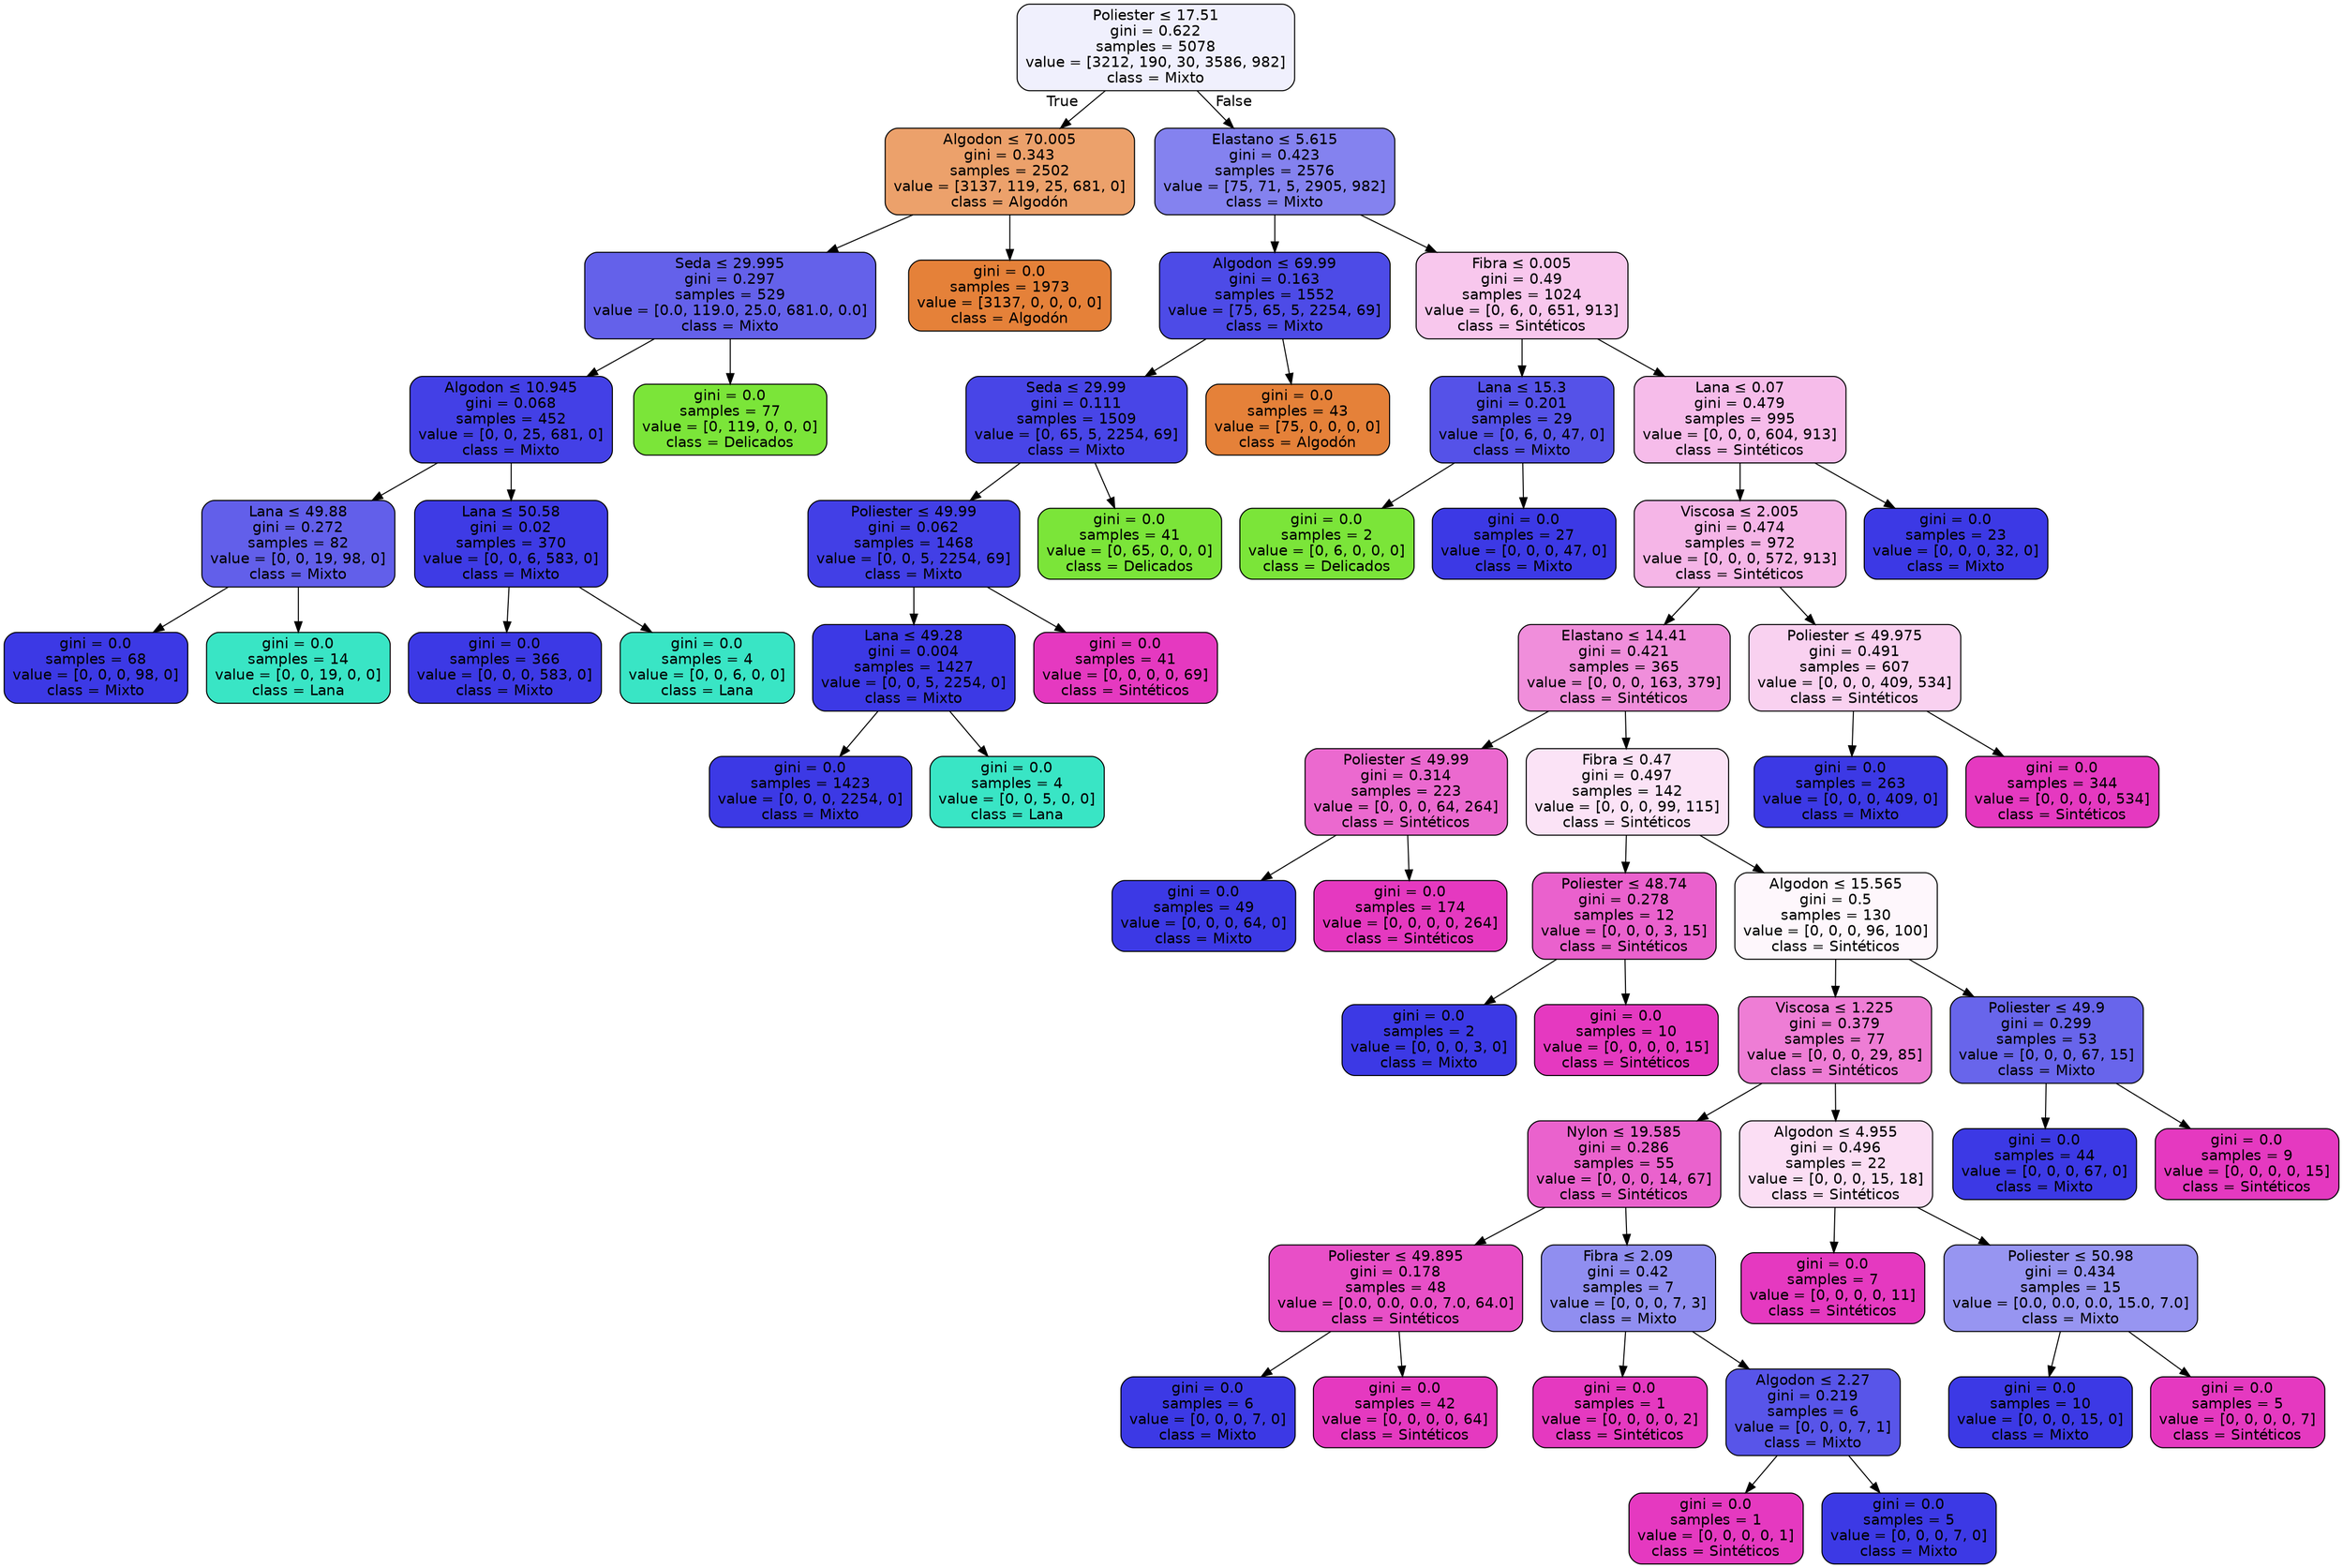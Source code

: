 digraph Tree {
node [shape=box, style="filled, rounded", color="black", fontname="helvetica"] ;
edge [fontname="helvetica"] ;
0 [label=<Poliester &le; 17.51<br/>gini = 0.622<br/>samples = 5078<br/>value = [3212, 190, 30, 3586, 982]<br/>class = Mixto>, fillcolor="#f0f0fd"] ;
1 [label=<Algodon &le; 70.005<br/>gini = 0.343<br/>samples = 2502<br/>value = [3137, 119, 25, 681, 0]<br/>class = Algodón>, fillcolor="#eca16b"] ;
0 -> 1 [labeldistance=2.5, labelangle=45, headlabel="True"] ;
2 [label=<Seda &le; 29.995<br/>gini = 0.297<br/>samples = 529<br/>value = [0.0, 119.0, 25.0, 681.0, 0.0]<br/>class = Mixto>, fillcolor="#6461ea"] ;
1 -> 2 ;
3 [label=<Algodon &le; 10.945<br/>gini = 0.068<br/>samples = 452<br/>value = [0, 0, 25, 681, 0]<br/>class = Mixto>, fillcolor="#4340e6"] ;
2 -> 3 ;
4 [label=<Lana &le; 49.88<br/>gini = 0.272<br/>samples = 82<br/>value = [0, 0, 19, 98, 0]<br/>class = Mixto>, fillcolor="#625fea"] ;
3 -> 4 ;
5 [label=<gini = 0.0<br/>samples = 68<br/>value = [0, 0, 0, 98, 0]<br/>class = Mixto>, fillcolor="#3c39e5"] ;
4 -> 5 ;
6 [label=<gini = 0.0<br/>samples = 14<br/>value = [0, 0, 19, 0, 0]<br/>class = Lana>, fillcolor="#39e5c5"] ;
4 -> 6 ;
7 [label=<Lana &le; 50.58<br/>gini = 0.02<br/>samples = 370<br/>value = [0, 0, 6, 583, 0]<br/>class = Mixto>, fillcolor="#3e3be5"] ;
3 -> 7 ;
8 [label=<gini = 0.0<br/>samples = 366<br/>value = [0, 0, 0, 583, 0]<br/>class = Mixto>, fillcolor="#3c39e5"] ;
7 -> 8 ;
9 [label=<gini = 0.0<br/>samples = 4<br/>value = [0, 0, 6, 0, 0]<br/>class = Lana>, fillcolor="#39e5c5"] ;
7 -> 9 ;
10 [label=<gini = 0.0<br/>samples = 77<br/>value = [0, 119, 0, 0, 0]<br/>class = Delicados>, fillcolor="#7be539"] ;
2 -> 10 ;
11 [label=<gini = 0.0<br/>samples = 1973<br/>value = [3137, 0, 0, 0, 0]<br/>class = Algodón>, fillcolor="#e58139"] ;
1 -> 11 ;
12 [label=<Elastano &le; 5.615<br/>gini = 0.423<br/>samples = 2576<br/>value = [75, 71, 5, 2905, 982]<br/>class = Mixto>, fillcolor="#8482ef"] ;
0 -> 12 [labeldistance=2.5, labelangle=-45, headlabel="False"] ;
13 [label=<Algodon &le; 69.99<br/>gini = 0.163<br/>samples = 1552<br/>value = [75, 65, 5, 2254, 69]<br/>class = Mixto>, fillcolor="#4d4be7"] ;
12 -> 13 ;
14 [label=<Seda &le; 29.99<br/>gini = 0.111<br/>samples = 1509<br/>value = [0, 65, 5, 2254, 69]<br/>class = Mixto>, fillcolor="#4845e7"] ;
13 -> 14 ;
15 [label=<Poliester &le; 49.99<br/>gini = 0.062<br/>samples = 1468<br/>value = [0, 0, 5, 2254, 69]<br/>class = Mixto>, fillcolor="#423fe6"] ;
14 -> 15 ;
16 [label=<Lana &le; 49.28<br/>gini = 0.004<br/>samples = 1427<br/>value = [0, 0, 5, 2254, 0]<br/>class = Mixto>, fillcolor="#3c39e5"] ;
15 -> 16 ;
17 [label=<gini = 0.0<br/>samples = 1423<br/>value = [0, 0, 0, 2254, 0]<br/>class = Mixto>, fillcolor="#3c39e5"] ;
16 -> 17 ;
18 [label=<gini = 0.0<br/>samples = 4<br/>value = [0, 0, 5, 0, 0]<br/>class = Lana>, fillcolor="#39e5c5"] ;
16 -> 18 ;
19 [label=<gini = 0.0<br/>samples = 41<br/>value = [0, 0, 0, 0, 69]<br/>class = Sintéticos>, fillcolor="#e539c0"] ;
15 -> 19 ;
20 [label=<gini = 0.0<br/>samples = 41<br/>value = [0, 65, 0, 0, 0]<br/>class = Delicados>, fillcolor="#7be539"] ;
14 -> 20 ;
21 [label=<gini = 0.0<br/>samples = 43<br/>value = [75, 0, 0, 0, 0]<br/>class = Algodón>, fillcolor="#e58139"] ;
13 -> 21 ;
22 [label=<Fibra &le; 0.005<br/>gini = 0.49<br/>samples = 1024<br/>value = [0, 6, 0, 651, 913]<br/>class = Sintéticos>, fillcolor="#f8c7ed"] ;
12 -> 22 ;
23 [label=<Lana &le; 15.3<br/>gini = 0.201<br/>samples = 29<br/>value = [0, 6, 0, 47, 0]<br/>class = Mixto>, fillcolor="#5552e8"] ;
22 -> 23 ;
24 [label=<gini = 0.0<br/>samples = 2<br/>value = [0, 6, 0, 0, 0]<br/>class = Delicados>, fillcolor="#7be539"] ;
23 -> 24 ;
25 [label=<gini = 0.0<br/>samples = 27<br/>value = [0, 0, 0, 47, 0]<br/>class = Mixto>, fillcolor="#3c39e5"] ;
23 -> 25 ;
26 [label=<Lana &le; 0.07<br/>gini = 0.479<br/>samples = 995<br/>value = [0, 0, 0, 604, 913]<br/>class = Sintéticos>, fillcolor="#f6bcea"] ;
22 -> 26 ;
27 [label=<Viscosa &le; 2.005<br/>gini = 0.474<br/>samples = 972<br/>value = [0, 0, 0, 572, 913]<br/>class = Sintéticos>, fillcolor="#f5b5e7"] ;
26 -> 27 ;
28 [label=<Elastano &le; 14.41<br/>gini = 0.421<br/>samples = 365<br/>value = [0, 0, 0, 163, 379]<br/>class = Sintéticos>, fillcolor="#f08edb"] ;
27 -> 28 ;
29 [label=<Poliester &le; 49.99<br/>gini = 0.314<br/>samples = 223<br/>value = [0, 0, 0, 64, 264]<br/>class = Sintéticos>, fillcolor="#eb69cf"] ;
28 -> 29 ;
30 [label=<gini = 0.0<br/>samples = 49<br/>value = [0, 0, 0, 64, 0]<br/>class = Mixto>, fillcolor="#3c39e5"] ;
29 -> 30 ;
31 [label=<gini = 0.0<br/>samples = 174<br/>value = [0, 0, 0, 0, 264]<br/>class = Sintéticos>, fillcolor="#e539c0"] ;
29 -> 31 ;
32 [label=<Fibra &le; 0.47<br/>gini = 0.497<br/>samples = 142<br/>value = [0, 0, 0, 99, 115]<br/>class = Sintéticos>, fillcolor="#fbe3f6"] ;
28 -> 32 ;
33 [label=<Poliester &le; 48.74<br/>gini = 0.278<br/>samples = 12<br/>value = [0, 0, 0, 3, 15]<br/>class = Sintéticos>, fillcolor="#ea61cd"] ;
32 -> 33 ;
34 [label=<gini = 0.0<br/>samples = 2<br/>value = [0, 0, 0, 3, 0]<br/>class = Mixto>, fillcolor="#3c39e5"] ;
33 -> 34 ;
35 [label=<gini = 0.0<br/>samples = 10<br/>value = [0, 0, 0, 0, 15]<br/>class = Sintéticos>, fillcolor="#e539c0"] ;
33 -> 35 ;
36 [label=<Algodon &le; 15.565<br/>gini = 0.5<br/>samples = 130<br/>value = [0, 0, 0, 96, 100]<br/>class = Sintéticos>, fillcolor="#fef7fc"] ;
32 -> 36 ;
37 [label=<Viscosa &le; 1.225<br/>gini = 0.379<br/>samples = 77<br/>value = [0, 0, 0, 29, 85]<br/>class = Sintéticos>, fillcolor="#ee7dd5"] ;
36 -> 37 ;
38 [label=<Nylon &le; 19.585<br/>gini = 0.286<br/>samples = 55<br/>value = [0, 0, 0, 14, 67]<br/>class = Sintéticos>, fillcolor="#ea62cd"] ;
37 -> 38 ;
39 [label=<Poliester &le; 49.895<br/>gini = 0.178<br/>samples = 48<br/>value = [0.0, 0.0, 0.0, 7.0, 64.0]<br/>class = Sintéticos>, fillcolor="#e84fc7"] ;
38 -> 39 ;
40 [label=<gini = 0.0<br/>samples = 6<br/>value = [0, 0, 0, 7, 0]<br/>class = Mixto>, fillcolor="#3c39e5"] ;
39 -> 40 ;
41 [label=<gini = 0.0<br/>samples = 42<br/>value = [0, 0, 0, 0, 64]<br/>class = Sintéticos>, fillcolor="#e539c0"] ;
39 -> 41 ;
42 [label=<Fibra &le; 2.09<br/>gini = 0.42<br/>samples = 7<br/>value = [0, 0, 0, 7, 3]<br/>class = Mixto>, fillcolor="#908ef0"] ;
38 -> 42 ;
43 [label=<gini = 0.0<br/>samples = 1<br/>value = [0, 0, 0, 0, 2]<br/>class = Sintéticos>, fillcolor="#e539c0"] ;
42 -> 43 ;
44 [label=<Algodon &le; 2.27<br/>gini = 0.219<br/>samples = 6<br/>value = [0, 0, 0, 7, 1]<br/>class = Mixto>, fillcolor="#5855e9"] ;
42 -> 44 ;
45 [label=<gini = 0.0<br/>samples = 1<br/>value = [0, 0, 0, 0, 1]<br/>class = Sintéticos>, fillcolor="#e539c0"] ;
44 -> 45 ;
46 [label=<gini = 0.0<br/>samples = 5<br/>value = [0, 0, 0, 7, 0]<br/>class = Mixto>, fillcolor="#3c39e5"] ;
44 -> 46 ;
47 [label=<Algodon &le; 4.955<br/>gini = 0.496<br/>samples = 22<br/>value = [0, 0, 0, 15, 18]<br/>class = Sintéticos>, fillcolor="#fbdef4"] ;
37 -> 47 ;
48 [label=<gini = 0.0<br/>samples = 7<br/>value = [0, 0, 0, 0, 11]<br/>class = Sintéticos>, fillcolor="#e539c0"] ;
47 -> 48 ;
49 [label=<Poliester &le; 50.98<br/>gini = 0.434<br/>samples = 15<br/>value = [0.0, 0.0, 0.0, 15.0, 7.0]<br/>class = Mixto>, fillcolor="#9795f1"] ;
47 -> 49 ;
50 [label=<gini = 0.0<br/>samples = 10<br/>value = [0, 0, 0, 15, 0]<br/>class = Mixto>, fillcolor="#3c39e5"] ;
49 -> 50 ;
51 [label=<gini = 0.0<br/>samples = 5<br/>value = [0, 0, 0, 0, 7]<br/>class = Sintéticos>, fillcolor="#e539c0"] ;
49 -> 51 ;
52 [label=<Poliester &le; 49.9<br/>gini = 0.299<br/>samples = 53<br/>value = [0, 0, 0, 67, 15]<br/>class = Mixto>, fillcolor="#6865eb"] ;
36 -> 52 ;
53 [label=<gini = 0.0<br/>samples = 44<br/>value = [0, 0, 0, 67, 0]<br/>class = Mixto>, fillcolor="#3c39e5"] ;
52 -> 53 ;
54 [label=<gini = 0.0<br/>samples = 9<br/>value = [0, 0, 0, 0, 15]<br/>class = Sintéticos>, fillcolor="#e539c0"] ;
52 -> 54 ;
55 [label=<Poliester &le; 49.975<br/>gini = 0.491<br/>samples = 607<br/>value = [0, 0, 0, 409, 534]<br/>class = Sintéticos>, fillcolor="#f9d1f0"] ;
27 -> 55 ;
56 [label=<gini = 0.0<br/>samples = 263<br/>value = [0, 0, 0, 409, 0]<br/>class = Mixto>, fillcolor="#3c39e5"] ;
55 -> 56 ;
57 [label=<gini = 0.0<br/>samples = 344<br/>value = [0, 0, 0, 0, 534]<br/>class = Sintéticos>, fillcolor="#e539c0"] ;
55 -> 57 ;
58 [label=<gini = 0.0<br/>samples = 23<br/>value = [0, 0, 0, 32, 0]<br/>class = Mixto>, fillcolor="#3c39e5"] ;
26 -> 58 ;
}
